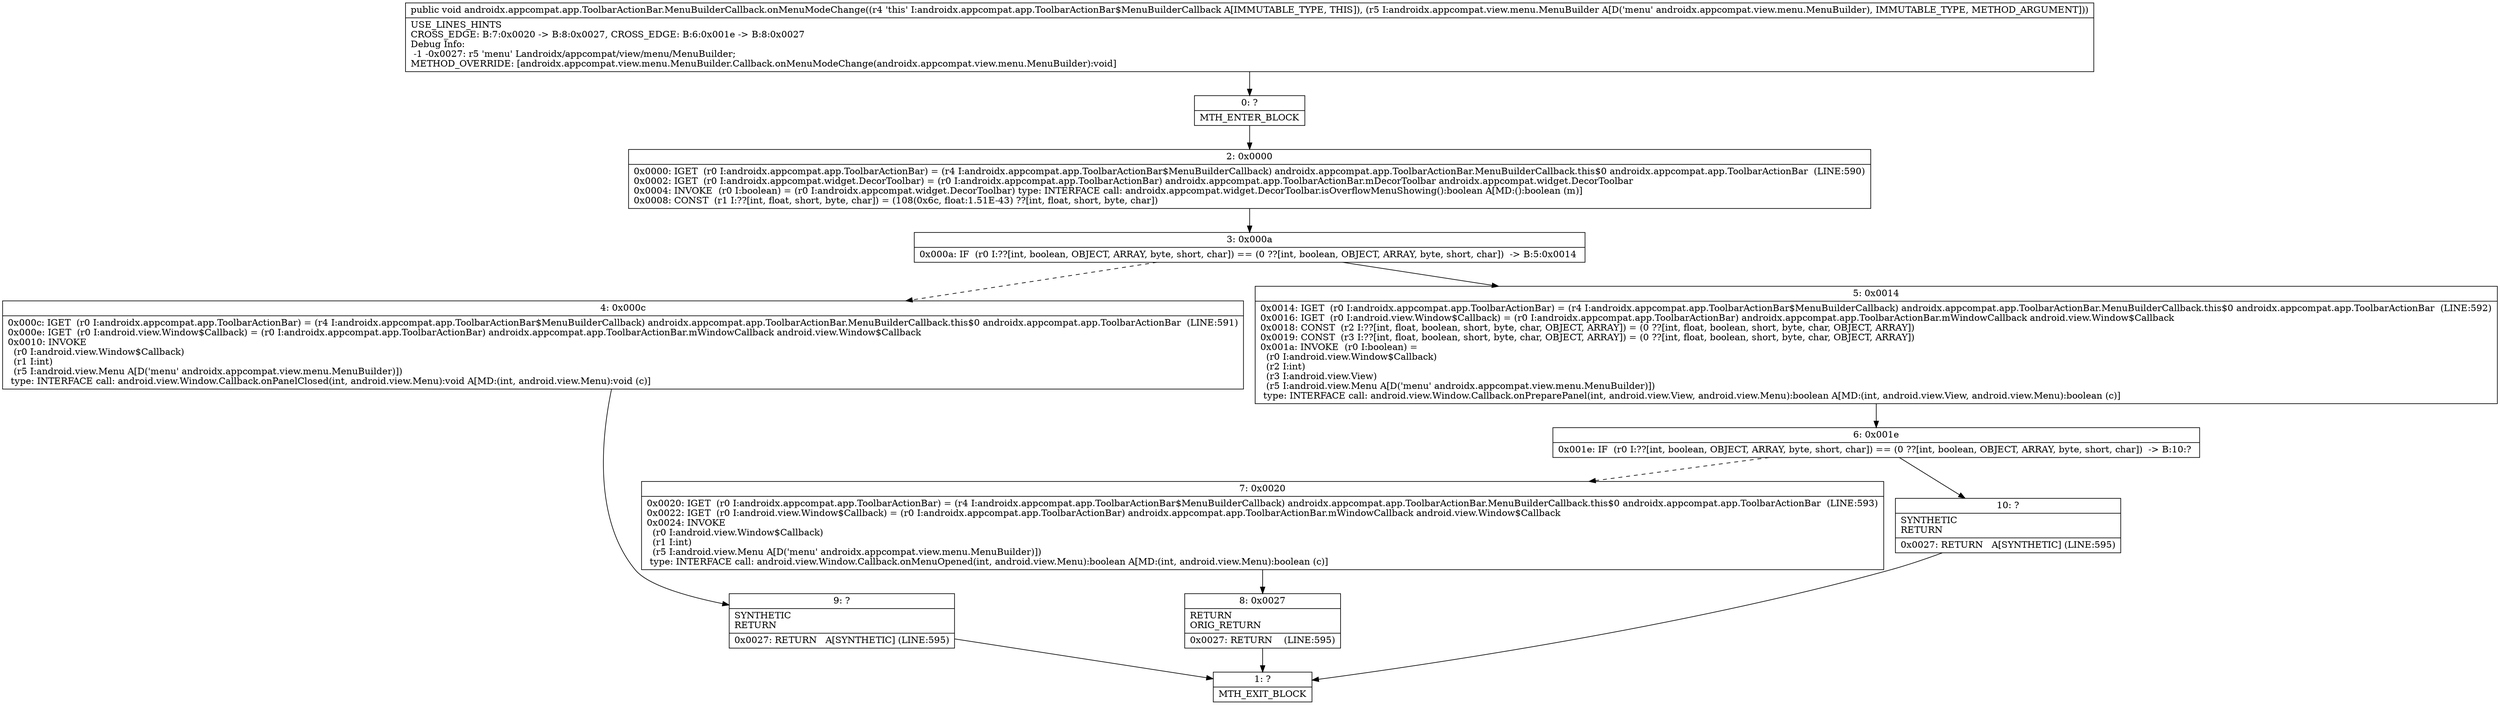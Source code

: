 digraph "CFG forandroidx.appcompat.app.ToolbarActionBar.MenuBuilderCallback.onMenuModeChange(Landroidx\/appcompat\/view\/menu\/MenuBuilder;)V" {
Node_0 [shape=record,label="{0\:\ ?|MTH_ENTER_BLOCK\l}"];
Node_2 [shape=record,label="{2\:\ 0x0000|0x0000: IGET  (r0 I:androidx.appcompat.app.ToolbarActionBar) = (r4 I:androidx.appcompat.app.ToolbarActionBar$MenuBuilderCallback) androidx.appcompat.app.ToolbarActionBar.MenuBuilderCallback.this$0 androidx.appcompat.app.ToolbarActionBar  (LINE:590)\l0x0002: IGET  (r0 I:androidx.appcompat.widget.DecorToolbar) = (r0 I:androidx.appcompat.app.ToolbarActionBar) androidx.appcompat.app.ToolbarActionBar.mDecorToolbar androidx.appcompat.widget.DecorToolbar \l0x0004: INVOKE  (r0 I:boolean) = (r0 I:androidx.appcompat.widget.DecorToolbar) type: INTERFACE call: androidx.appcompat.widget.DecorToolbar.isOverflowMenuShowing():boolean A[MD:():boolean (m)]\l0x0008: CONST  (r1 I:??[int, float, short, byte, char]) = (108(0x6c, float:1.51E\-43) ??[int, float, short, byte, char]) \l}"];
Node_3 [shape=record,label="{3\:\ 0x000a|0x000a: IF  (r0 I:??[int, boolean, OBJECT, ARRAY, byte, short, char]) == (0 ??[int, boolean, OBJECT, ARRAY, byte, short, char])  \-\> B:5:0x0014 \l}"];
Node_4 [shape=record,label="{4\:\ 0x000c|0x000c: IGET  (r0 I:androidx.appcompat.app.ToolbarActionBar) = (r4 I:androidx.appcompat.app.ToolbarActionBar$MenuBuilderCallback) androidx.appcompat.app.ToolbarActionBar.MenuBuilderCallback.this$0 androidx.appcompat.app.ToolbarActionBar  (LINE:591)\l0x000e: IGET  (r0 I:android.view.Window$Callback) = (r0 I:androidx.appcompat.app.ToolbarActionBar) androidx.appcompat.app.ToolbarActionBar.mWindowCallback android.view.Window$Callback \l0x0010: INVOKE  \l  (r0 I:android.view.Window$Callback)\l  (r1 I:int)\l  (r5 I:android.view.Menu A[D('menu' androidx.appcompat.view.menu.MenuBuilder)])\l type: INTERFACE call: android.view.Window.Callback.onPanelClosed(int, android.view.Menu):void A[MD:(int, android.view.Menu):void (c)]\l}"];
Node_9 [shape=record,label="{9\:\ ?|SYNTHETIC\lRETURN\l|0x0027: RETURN   A[SYNTHETIC] (LINE:595)\l}"];
Node_1 [shape=record,label="{1\:\ ?|MTH_EXIT_BLOCK\l}"];
Node_5 [shape=record,label="{5\:\ 0x0014|0x0014: IGET  (r0 I:androidx.appcompat.app.ToolbarActionBar) = (r4 I:androidx.appcompat.app.ToolbarActionBar$MenuBuilderCallback) androidx.appcompat.app.ToolbarActionBar.MenuBuilderCallback.this$0 androidx.appcompat.app.ToolbarActionBar  (LINE:592)\l0x0016: IGET  (r0 I:android.view.Window$Callback) = (r0 I:androidx.appcompat.app.ToolbarActionBar) androidx.appcompat.app.ToolbarActionBar.mWindowCallback android.view.Window$Callback \l0x0018: CONST  (r2 I:??[int, float, boolean, short, byte, char, OBJECT, ARRAY]) = (0 ??[int, float, boolean, short, byte, char, OBJECT, ARRAY]) \l0x0019: CONST  (r3 I:??[int, float, boolean, short, byte, char, OBJECT, ARRAY]) = (0 ??[int, float, boolean, short, byte, char, OBJECT, ARRAY]) \l0x001a: INVOKE  (r0 I:boolean) = \l  (r0 I:android.view.Window$Callback)\l  (r2 I:int)\l  (r3 I:android.view.View)\l  (r5 I:android.view.Menu A[D('menu' androidx.appcompat.view.menu.MenuBuilder)])\l type: INTERFACE call: android.view.Window.Callback.onPreparePanel(int, android.view.View, android.view.Menu):boolean A[MD:(int, android.view.View, android.view.Menu):boolean (c)]\l}"];
Node_6 [shape=record,label="{6\:\ 0x001e|0x001e: IF  (r0 I:??[int, boolean, OBJECT, ARRAY, byte, short, char]) == (0 ??[int, boolean, OBJECT, ARRAY, byte, short, char])  \-\> B:10:? \l}"];
Node_7 [shape=record,label="{7\:\ 0x0020|0x0020: IGET  (r0 I:androidx.appcompat.app.ToolbarActionBar) = (r4 I:androidx.appcompat.app.ToolbarActionBar$MenuBuilderCallback) androidx.appcompat.app.ToolbarActionBar.MenuBuilderCallback.this$0 androidx.appcompat.app.ToolbarActionBar  (LINE:593)\l0x0022: IGET  (r0 I:android.view.Window$Callback) = (r0 I:androidx.appcompat.app.ToolbarActionBar) androidx.appcompat.app.ToolbarActionBar.mWindowCallback android.view.Window$Callback \l0x0024: INVOKE  \l  (r0 I:android.view.Window$Callback)\l  (r1 I:int)\l  (r5 I:android.view.Menu A[D('menu' androidx.appcompat.view.menu.MenuBuilder)])\l type: INTERFACE call: android.view.Window.Callback.onMenuOpened(int, android.view.Menu):boolean A[MD:(int, android.view.Menu):boolean (c)]\l}"];
Node_8 [shape=record,label="{8\:\ 0x0027|RETURN\lORIG_RETURN\l|0x0027: RETURN    (LINE:595)\l}"];
Node_10 [shape=record,label="{10\:\ ?|SYNTHETIC\lRETURN\l|0x0027: RETURN   A[SYNTHETIC] (LINE:595)\l}"];
MethodNode[shape=record,label="{public void androidx.appcompat.app.ToolbarActionBar.MenuBuilderCallback.onMenuModeChange((r4 'this' I:androidx.appcompat.app.ToolbarActionBar$MenuBuilderCallback A[IMMUTABLE_TYPE, THIS]), (r5 I:androidx.appcompat.view.menu.MenuBuilder A[D('menu' androidx.appcompat.view.menu.MenuBuilder), IMMUTABLE_TYPE, METHOD_ARGUMENT]))  | USE_LINES_HINTS\lCROSS_EDGE: B:7:0x0020 \-\> B:8:0x0027, CROSS_EDGE: B:6:0x001e \-\> B:8:0x0027\lDebug Info:\l  \-1 \-0x0027: r5 'menu' Landroidx\/appcompat\/view\/menu\/MenuBuilder;\lMETHOD_OVERRIDE: [androidx.appcompat.view.menu.MenuBuilder.Callback.onMenuModeChange(androidx.appcompat.view.menu.MenuBuilder):void]\l}"];
MethodNode -> Node_0;Node_0 -> Node_2;
Node_2 -> Node_3;
Node_3 -> Node_4[style=dashed];
Node_3 -> Node_5;
Node_4 -> Node_9;
Node_9 -> Node_1;
Node_5 -> Node_6;
Node_6 -> Node_7[style=dashed];
Node_6 -> Node_10;
Node_7 -> Node_8;
Node_8 -> Node_1;
Node_10 -> Node_1;
}

